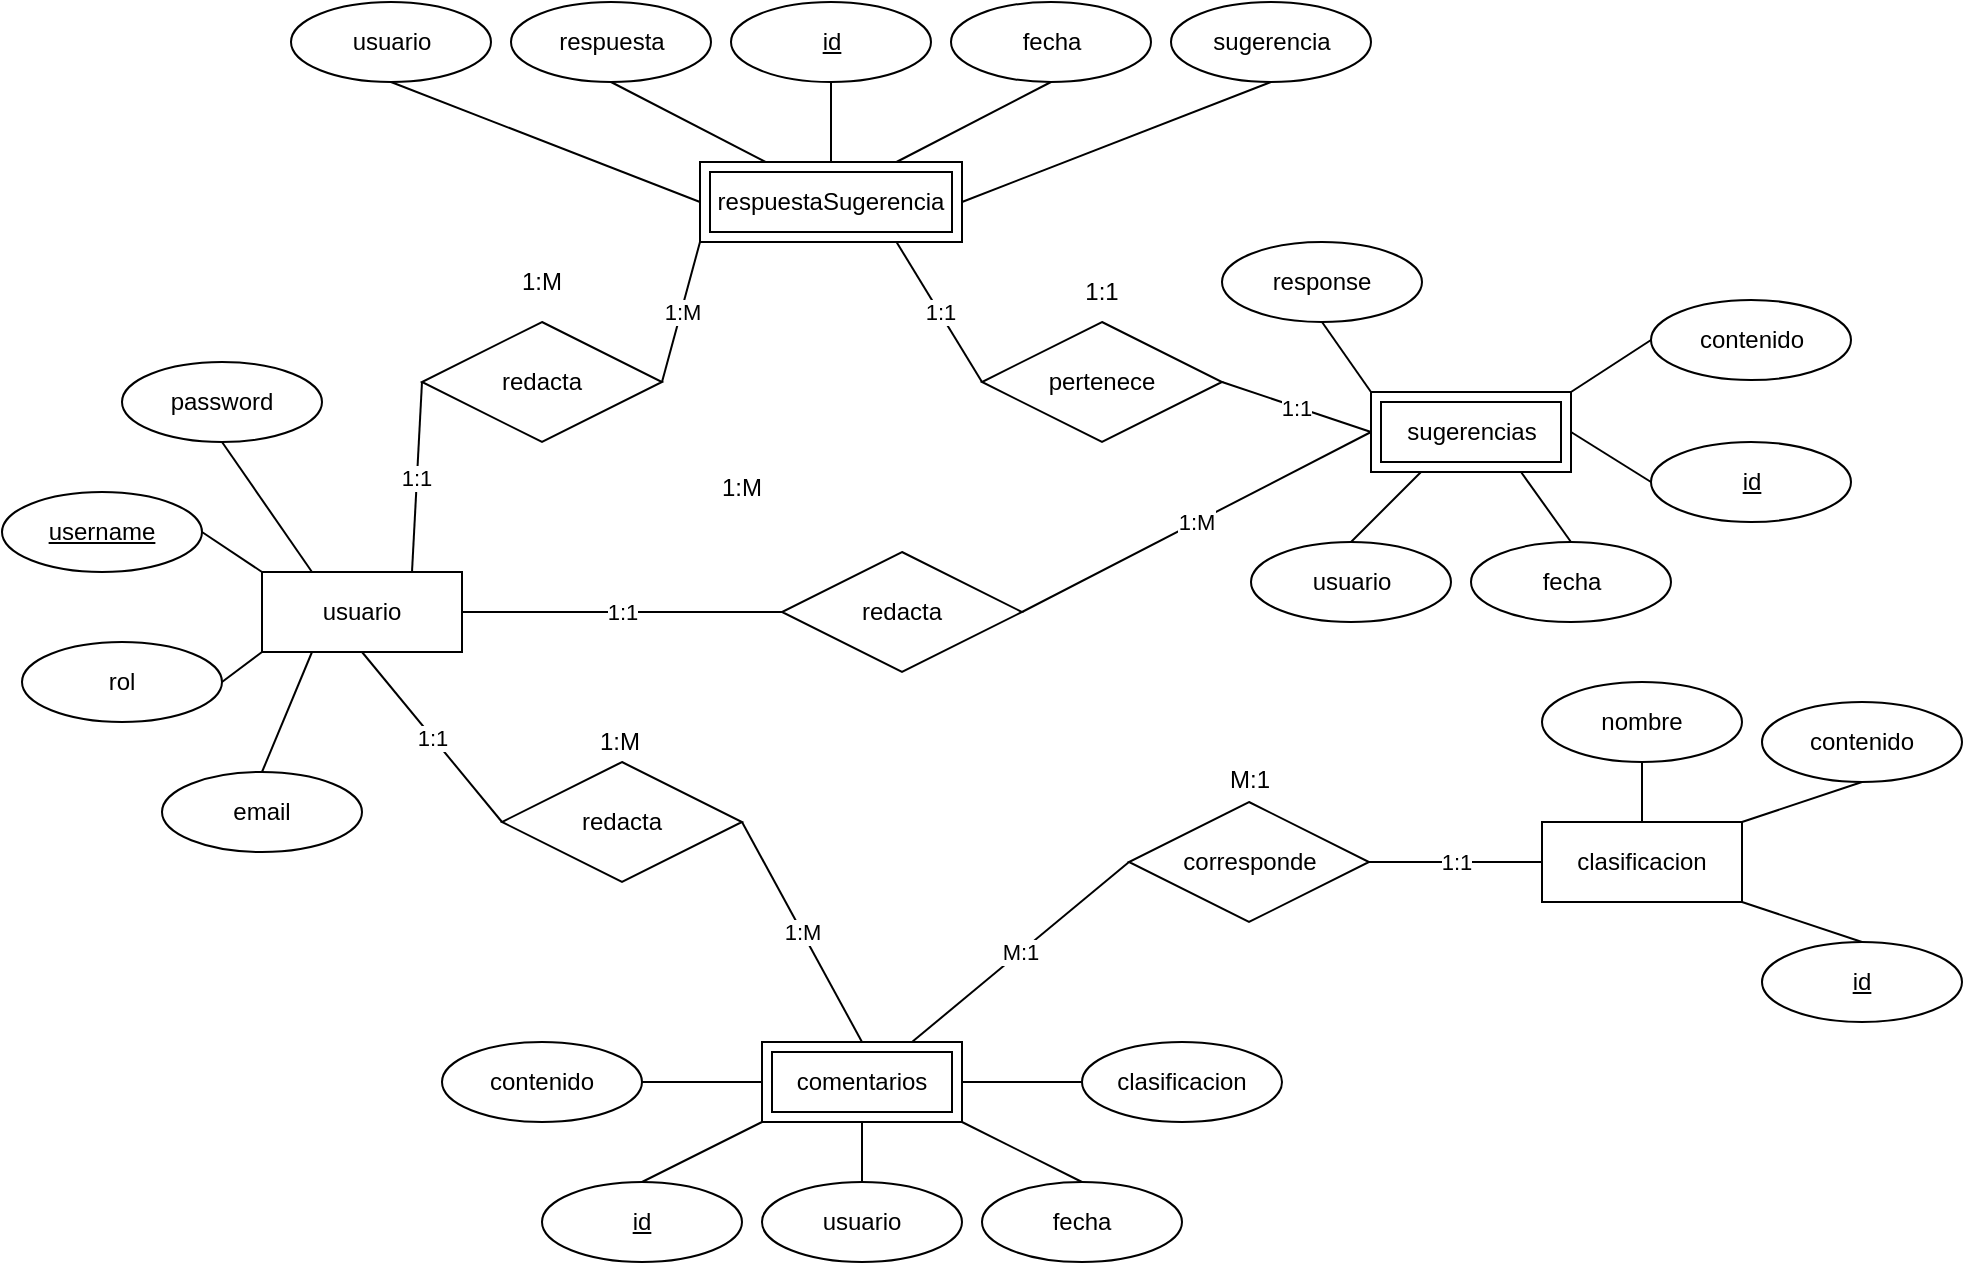 <mxfile>
    <diagram id="kJZU6UKUdUs99jVeUCL8" name="Page-1">
        <mxGraphModel dx="1840" dy="784" grid="1" gridSize="10" guides="1" tooltips="1" connect="1" arrows="1" fold="1" page="1" pageScale="1" pageWidth="850" pageHeight="1100" math="0" shadow="0">
            <root>
                <mxCell id="0"/>
                <mxCell id="1" parent="0"/>
                <mxCell id="2" value="usuario" style="whiteSpace=wrap;html=1;align=center;" parent="1" vertex="1">
                    <mxGeometry x="-100" y="335" width="100" height="40" as="geometry"/>
                </mxCell>
                <mxCell id="3" value="password" style="ellipse;whiteSpace=wrap;html=1;align=center;" parent="1" vertex="1">
                    <mxGeometry x="-170" y="230" width="100" height="40" as="geometry"/>
                </mxCell>
                <mxCell id="4" value="username" style="ellipse;whiteSpace=wrap;html=1;align=center;fontStyle=4;" parent="1" vertex="1">
                    <mxGeometry x="-230" y="295" width="100" height="40" as="geometry"/>
                </mxCell>
                <mxCell id="5" value="email" style="ellipse;whiteSpace=wrap;html=1;align=center;" parent="1" vertex="1">
                    <mxGeometry x="-150" y="435" width="100" height="40" as="geometry"/>
                </mxCell>
                <mxCell id="6" value="rol" style="ellipse;whiteSpace=wrap;html=1;align=center;" parent="1" vertex="1">
                    <mxGeometry x="-220" y="370" width="100" height="40" as="geometry"/>
                </mxCell>
                <mxCell id="7" value="" style="endArrow=none;html=1;exitX=1;exitY=0.5;exitDx=0;exitDy=0;entryX=0;entryY=0;entryDx=0;entryDy=0;" parent="1" source="4" target="2" edge="1">
                    <mxGeometry width="50" height="50" relative="1" as="geometry">
                        <mxPoint x="-70" y="435" as="sourcePoint"/>
                        <mxPoint x="-20" y="385" as="targetPoint"/>
                    </mxGeometry>
                </mxCell>
                <mxCell id="8" value="" style="endArrow=none;html=1;entryX=0.5;entryY=1;entryDx=0;entryDy=0;exitX=0.25;exitY=0;exitDx=0;exitDy=0;" parent="1" source="2" target="3" edge="1">
                    <mxGeometry width="50" height="50" relative="1" as="geometry">
                        <mxPoint x="-60" y="300" as="sourcePoint"/>
                        <mxPoint x="-20" y="385" as="targetPoint"/>
                    </mxGeometry>
                </mxCell>
                <mxCell id="9" value="" style="endArrow=none;html=1;entryX=0.5;entryY=0;entryDx=0;entryDy=0;exitX=0.25;exitY=1;exitDx=0;exitDy=0;" parent="1" source="2" target="5" edge="1">
                    <mxGeometry width="50" height="50" relative="1" as="geometry">
                        <mxPoint x="-70" y="435" as="sourcePoint"/>
                        <mxPoint x="-20" y="385" as="targetPoint"/>
                    </mxGeometry>
                </mxCell>
                <mxCell id="10" value="" style="endArrow=none;html=1;entryX=0;entryY=1;entryDx=0;entryDy=0;exitX=1;exitY=0.5;exitDx=0;exitDy=0;" parent="1" source="6" target="2" edge="1">
                    <mxGeometry width="50" height="50" relative="1" as="geometry">
                        <mxPoint x="-70" y="435" as="sourcePoint"/>
                        <mxPoint x="-20" y="385" as="targetPoint"/>
                    </mxGeometry>
                </mxCell>
                <mxCell id="11" value="clasificacion" style="whiteSpace=wrap;html=1;align=center;" parent="1" vertex="1">
                    <mxGeometry x="540" y="460" width="100" height="40" as="geometry"/>
                </mxCell>
                <mxCell id="12" value="id" style="ellipse;whiteSpace=wrap;html=1;align=center;fontStyle=4;" parent="1" vertex="1">
                    <mxGeometry x="650" y="520" width="100" height="40" as="geometry"/>
                </mxCell>
                <mxCell id="13" value="nombre" style="ellipse;whiteSpace=wrap;html=1;align=center;" parent="1" vertex="1">
                    <mxGeometry x="540" y="390" width="100" height="40" as="geometry"/>
                </mxCell>
                <mxCell id="14" value="contenido" style="ellipse;whiteSpace=wrap;html=1;align=center;" parent="1" vertex="1">
                    <mxGeometry x="650" y="400" width="100" height="40" as="geometry"/>
                </mxCell>
                <mxCell id="16" value="" style="endArrow=none;html=1;exitX=0.5;exitY=0;exitDx=0;exitDy=0;entryX=1;entryY=1;entryDx=0;entryDy=0;" parent="1" source="12" target="11" edge="1">
                    <mxGeometry width="50" height="50" relative="1" as="geometry">
                        <mxPoint x="520" y="570" as="sourcePoint"/>
                        <mxPoint x="570" y="520" as="targetPoint"/>
                    </mxGeometry>
                </mxCell>
                <mxCell id="17" value="" style="endArrow=none;html=1;entryX=0.5;entryY=1;entryDx=0;entryDy=0;exitX=0.5;exitY=0;exitDx=0;exitDy=0;" parent="1" source="11" target="13" edge="1">
                    <mxGeometry width="50" height="50" relative="1" as="geometry">
                        <mxPoint x="520" y="570" as="sourcePoint"/>
                        <mxPoint x="570" y="520" as="targetPoint"/>
                    </mxGeometry>
                </mxCell>
                <mxCell id="18" value="" style="endArrow=none;html=1;entryX=0.5;entryY=1;entryDx=0;entryDy=0;exitX=1;exitY=0;exitDx=0;exitDy=0;" parent="1" source="11" target="14" edge="1">
                    <mxGeometry width="50" height="50" relative="1" as="geometry">
                        <mxPoint x="520" y="570" as="sourcePoint"/>
                        <mxPoint x="570" y="520" as="targetPoint"/>
                    </mxGeometry>
                </mxCell>
                <mxCell id="20" value="id" style="ellipse;whiteSpace=wrap;html=1;align=center;fontStyle=4;" parent="1" vertex="1">
                    <mxGeometry x="40" y="640" width="100" height="40" as="geometry"/>
                </mxCell>
                <mxCell id="21" value="usuario" style="ellipse;whiteSpace=wrap;html=1;align=center;" parent="1" vertex="1">
                    <mxGeometry x="150" y="640" width="100" height="40" as="geometry"/>
                </mxCell>
                <mxCell id="22" value="fecha" style="ellipse;whiteSpace=wrap;html=1;align=center;" parent="1" vertex="1">
                    <mxGeometry x="260" y="640" width="100" height="40" as="geometry"/>
                </mxCell>
                <mxCell id="23" value="clasificacion" style="ellipse;whiteSpace=wrap;html=1;align=center;" parent="1" vertex="1">
                    <mxGeometry x="310" y="570" width="100" height="40" as="geometry"/>
                </mxCell>
                <mxCell id="24" value="contenido" style="ellipse;whiteSpace=wrap;html=1;align=center;" parent="1" vertex="1">
                    <mxGeometry x="-10" y="570" width="100" height="40" as="geometry"/>
                </mxCell>
                <mxCell id="25" value="" style="endArrow=none;html=1;exitX=1;exitY=0.5;exitDx=0;exitDy=0;entryX=0;entryY=0.5;entryDx=0;entryDy=0;" parent="1" source="24" edge="1">
                    <mxGeometry width="50" height="50" relative="1" as="geometry">
                        <mxPoint x="120" y="370" as="sourcePoint"/>
                        <mxPoint x="150" y="590" as="targetPoint"/>
                    </mxGeometry>
                </mxCell>
                <mxCell id="26" value="" style="endArrow=none;html=1;exitX=1;exitY=0.5;exitDx=0;exitDy=0;entryX=0;entryY=0.5;entryDx=0;entryDy=0;" parent="1" target="23" edge="1">
                    <mxGeometry width="50" height="50" relative="1" as="geometry">
                        <mxPoint x="250" y="590" as="sourcePoint"/>
                        <mxPoint x="170" y="320" as="targetPoint"/>
                    </mxGeometry>
                </mxCell>
                <mxCell id="27" value="" style="endArrow=none;html=1;entryX=0;entryY=1;entryDx=0;entryDy=0;" parent="1" edge="1">
                    <mxGeometry width="50" height="50" relative="1" as="geometry">
                        <mxPoint x="90" y="640" as="sourcePoint"/>
                        <mxPoint x="150" y="610" as="targetPoint"/>
                    </mxGeometry>
                </mxCell>
                <mxCell id="28" value="" style="endArrow=none;html=1;exitX=0.5;exitY=0;exitDx=0;exitDy=0;entryX=1;entryY=1;entryDx=0;entryDy=0;" parent="1" source="22" edge="1">
                    <mxGeometry width="50" height="50" relative="1" as="geometry">
                        <mxPoint x="120" y="370" as="sourcePoint"/>
                        <mxPoint x="250" y="610" as="targetPoint"/>
                    </mxGeometry>
                </mxCell>
                <mxCell id="29" value="" style="endArrow=none;html=1;exitX=0.5;exitY=0;exitDx=0;exitDy=0;entryX=0.5;entryY=1;entryDx=0;entryDy=0;" parent="1" source="21" edge="1">
                    <mxGeometry width="50" height="50" relative="1" as="geometry">
                        <mxPoint x="120" y="370" as="sourcePoint"/>
                        <mxPoint x="200" y="610" as="targetPoint"/>
                    </mxGeometry>
                </mxCell>
                <mxCell id="31" value="id" style="ellipse;whiteSpace=wrap;html=1;align=center;fontStyle=4;" parent="1" vertex="1">
                    <mxGeometry x="594.5" y="270" width="100" height="40" as="geometry"/>
                </mxCell>
                <mxCell id="32" value="usuario" style="ellipse;whiteSpace=wrap;html=1;align=center;" parent="1" vertex="1">
                    <mxGeometry x="394.5" y="320" width="100" height="40" as="geometry"/>
                </mxCell>
                <mxCell id="33" value="fecha" style="ellipse;whiteSpace=wrap;html=1;align=center;" parent="1" vertex="1">
                    <mxGeometry x="504.5" y="320" width="100" height="40" as="geometry"/>
                </mxCell>
                <mxCell id="34" value="contenido" style="ellipse;whiteSpace=wrap;html=1;align=center;" parent="1" vertex="1">
                    <mxGeometry x="594.5" y="199" width="100" height="40" as="geometry"/>
                </mxCell>
                <mxCell id="35" value="" style="endArrow=none;html=1;exitX=1;exitY=0;exitDx=0;exitDy=0;entryX=0;entryY=0.5;entryDx=0;entryDy=0;" parent="1" source="57" target="34" edge="1">
                    <mxGeometry width="50" height="50" relative="1" as="geometry">
                        <mxPoint x="504.5" y="245" as="sourcePoint"/>
                        <mxPoint x="491.5" y="150" as="targetPoint"/>
                    </mxGeometry>
                </mxCell>
                <mxCell id="36" value="" style="endArrow=none;html=1;exitX=1;exitY=0.5;exitDx=0;exitDy=0;entryX=0;entryY=0.5;entryDx=0;entryDy=0;" parent="1" source="57" target="31" edge="1">
                    <mxGeometry width="50" height="50" relative="1" as="geometry">
                        <mxPoint x="554.5" y="245" as="sourcePoint"/>
                        <mxPoint x="581.5" y="240" as="targetPoint"/>
                    </mxGeometry>
                </mxCell>
                <mxCell id="37" value="" style="endArrow=none;html=1;exitX=0.5;exitY=0;exitDx=0;exitDy=0;entryX=0.75;entryY=1;entryDx=0;entryDy=0;" parent="1" source="33" target="57" edge="1">
                    <mxGeometry width="50" height="50" relative="1" as="geometry">
                        <mxPoint x="441.5" y="190" as="sourcePoint"/>
                        <mxPoint x="554.5" y="285" as="targetPoint"/>
                    </mxGeometry>
                </mxCell>
                <mxCell id="38" value="" style="endArrow=none;html=1;exitX=0.5;exitY=0;exitDx=0;exitDy=0;entryX=0.25;entryY=1;entryDx=0;entryDy=0;" parent="1" source="32" target="57" edge="1">
                    <mxGeometry width="50" height="50" relative="1" as="geometry">
                        <mxPoint x="491.5" y="240" as="sourcePoint"/>
                        <mxPoint x="504.5" y="285" as="targetPoint"/>
                    </mxGeometry>
                </mxCell>
                <mxCell id="39" value="redacta" style="shape=rhombus;perimeter=rhombusPerimeter;whiteSpace=wrap;html=1;align=center;" parent="1" vertex="1">
                    <mxGeometry x="20" y="430" width="120" height="60" as="geometry"/>
                </mxCell>
                <mxCell id="40" value="1:M" style="endArrow=none;html=1;entryX=1;entryY=0.5;entryDx=0;entryDy=0;exitX=0.5;exitY=0;exitDx=0;exitDy=0;" parent="1" target="39" edge="1">
                    <mxGeometry width="50" height="50" relative="1" as="geometry">
                        <mxPoint x="200" y="570" as="sourcePoint"/>
                        <mxPoint x="350" y="550" as="targetPoint"/>
                    </mxGeometry>
                </mxCell>
                <mxCell id="41" value="1:1" style="endArrow=none;html=1;exitX=0;exitY=0.5;exitDx=0;exitDy=0;entryX=0.5;entryY=1;entryDx=0;entryDy=0;" parent="1" source="39" target="2" edge="1">
                    <mxGeometry width="50" height="50" relative="1" as="geometry">
                        <mxPoint x="300" y="300" as="sourcePoint"/>
                        <mxPoint x="350" y="250" as="targetPoint"/>
                    </mxGeometry>
                </mxCell>
                <mxCell id="42" value="corresponde" style="shape=rhombus;perimeter=rhombusPerimeter;whiteSpace=wrap;html=1;align=center;" parent="1" vertex="1">
                    <mxGeometry x="333.5" y="450" width="120" height="60" as="geometry"/>
                </mxCell>
                <mxCell id="43" value="1:1" style="endArrow=none;html=1;exitX=1;exitY=0.5;exitDx=0;exitDy=0;entryX=0;entryY=0.5;entryDx=0;entryDy=0;" parent="1" source="42" target="11" edge="1">
                    <mxGeometry width="50" height="50" relative="1" as="geometry">
                        <mxPoint x="550.0" y="460" as="sourcePoint"/>
                        <mxPoint x="550" y="240" as="targetPoint"/>
                    </mxGeometry>
                </mxCell>
                <mxCell id="45" value="M:1" style="endArrow=none;html=1;exitX=0.75;exitY=0;exitDx=0;exitDy=0;entryX=0;entryY=0.5;entryDx=0;entryDy=0;" parent="1" target="42" edge="1">
                    <mxGeometry width="50" height="50" relative="1" as="geometry">
                        <mxPoint x="225" y="570" as="sourcePoint"/>
                        <mxPoint x="480" y="250" as="targetPoint"/>
                    </mxGeometry>
                </mxCell>
                <mxCell id="46" value="redacta" style="shape=rhombus;perimeter=rhombusPerimeter;whiteSpace=wrap;html=1;align=center;" parent="1" vertex="1">
                    <mxGeometry x="160" y="325" width="120" height="60" as="geometry"/>
                </mxCell>
                <mxCell id="50" value="1:1" style="endArrow=none;html=1;exitX=1;exitY=0.5;exitDx=0;exitDy=0;entryX=0;entryY=0.5;entryDx=0;entryDy=0;" parent="1" source="2" target="46" edge="1">
                    <mxGeometry width="50" height="50" relative="1" as="geometry">
                        <mxPoint y="320" as="sourcePoint"/>
                        <mxPoint x="50" y="270" as="targetPoint"/>
                    </mxGeometry>
                </mxCell>
                <mxCell id="51" value="1:M" style="endArrow=none;html=1;exitX=1;exitY=0.5;exitDx=0;exitDy=0;entryX=0;entryY=0.5;entryDx=0;entryDy=0;" parent="1" source="46" edge="1">
                    <mxGeometry width="50" height="50" relative="1" as="geometry">
                        <mxPoint x="384.5" y="300" as="sourcePoint"/>
                        <mxPoint x="454.5" y="265" as="targetPoint"/>
                    </mxGeometry>
                </mxCell>
                <mxCell id="53" value="1:M" style="text;html=1;strokeColor=none;fillColor=none;align=center;verticalAlign=middle;whiteSpace=wrap;rounded=0;" parent="1" vertex="1">
                    <mxGeometry x="49" y="405" width="60" height="30" as="geometry"/>
                </mxCell>
                <mxCell id="54" value="1:M" style="text;html=1;strokeColor=none;fillColor=none;align=center;verticalAlign=middle;whiteSpace=wrap;rounded=0;" parent="1" vertex="1">
                    <mxGeometry x="110" y="278" width="60" height="30" as="geometry"/>
                </mxCell>
                <mxCell id="55" value="M:1" style="text;html=1;strokeColor=none;fillColor=none;align=center;verticalAlign=middle;whiteSpace=wrap;rounded=0;" parent="1" vertex="1">
                    <mxGeometry x="363.5" y="424" width="60" height="30" as="geometry"/>
                </mxCell>
                <mxCell id="56" value="comentarios" style="shape=ext;margin=3;double=1;whiteSpace=wrap;html=1;align=center;" parent="1" vertex="1">
                    <mxGeometry x="150" y="570" width="100" height="40" as="geometry"/>
                </mxCell>
                <mxCell id="57" value="sugerencias" style="shape=ext;margin=3;double=1;whiteSpace=wrap;html=1;align=center;" parent="1" vertex="1">
                    <mxGeometry x="454.5" y="245" width="100" height="40" as="geometry"/>
                </mxCell>
                <mxCell id="58" value="respuesta" style="ellipse;whiteSpace=wrap;html=1;align=center;" parent="1" vertex="1">
                    <mxGeometry x="24.5" y="50" width="100" height="40" as="geometry"/>
                </mxCell>
                <mxCell id="59" value="response" style="ellipse;whiteSpace=wrap;html=1;align=center;" parent="1" vertex="1">
                    <mxGeometry x="380" y="170" width="100" height="40" as="geometry"/>
                </mxCell>
                <mxCell id="60" value="" style="endArrow=none;html=1;entryX=0.5;entryY=1;entryDx=0;entryDy=0;exitX=0.25;exitY=0;exitDx=0;exitDy=0;" parent="1" source="62" target="58" edge="1">
                    <mxGeometry width="50" height="50" relative="1" as="geometry">
                        <mxPoint x="454.5" y="450" as="sourcePoint"/>
                        <mxPoint x="504.5" y="400" as="targetPoint"/>
                    </mxGeometry>
                </mxCell>
                <mxCell id="61" value="" style="endArrow=none;html=1;entryX=0.5;entryY=1;entryDx=0;entryDy=0;exitX=0;exitY=0;exitDx=0;exitDy=0;" parent="1" source="57" target="59" edge="1">
                    <mxGeometry width="50" height="50" relative="1" as="geometry">
                        <mxPoint x="534.5" y="430" as="sourcePoint"/>
                        <mxPoint x="584.5" y="380" as="targetPoint"/>
                    </mxGeometry>
                </mxCell>
                <mxCell id="62" value="respuestaSugerencia" style="shape=ext;margin=3;double=1;whiteSpace=wrap;html=1;align=center;" vertex="1" parent="1">
                    <mxGeometry x="119" y="130" width="131" height="40" as="geometry"/>
                </mxCell>
                <mxCell id="63" value="id" style="ellipse;whiteSpace=wrap;html=1;align=center;fontStyle=4;" vertex="1" parent="1">
                    <mxGeometry x="134.5" y="50" width="100" height="40" as="geometry"/>
                </mxCell>
                <mxCell id="64" value="usuario" style="ellipse;whiteSpace=wrap;html=1;align=center;" vertex="1" parent="1">
                    <mxGeometry x="-85.5" y="50" width="100" height="40" as="geometry"/>
                </mxCell>
                <mxCell id="65" value="sugerencia" style="ellipse;whiteSpace=wrap;html=1;align=center;" vertex="1" parent="1">
                    <mxGeometry x="354.5" y="50" width="100" height="40" as="geometry"/>
                </mxCell>
                <mxCell id="66" value="fecha" style="ellipse;whiteSpace=wrap;html=1;align=center;" vertex="1" parent="1">
                    <mxGeometry x="244.5" y="50" width="100" height="40" as="geometry"/>
                </mxCell>
                <mxCell id="67" value="" style="endArrow=none;html=1;entryX=0.5;entryY=1;entryDx=0;entryDy=0;exitX=0;exitY=0.5;exitDx=0;exitDy=0;" edge="1" parent="1" source="62" target="64">
                    <mxGeometry width="50" height="50" relative="1" as="geometry">
                        <mxPoint x="304.5" y="450" as="sourcePoint"/>
                        <mxPoint x="354.5" y="400" as="targetPoint"/>
                    </mxGeometry>
                </mxCell>
                <mxCell id="68" value="" style="endArrow=none;html=1;entryX=0.5;entryY=1;entryDx=0;entryDy=0;exitX=0.5;exitY=0;exitDx=0;exitDy=0;" edge="1" parent="1" source="62" target="63">
                    <mxGeometry width="50" height="50" relative="1" as="geometry">
                        <mxPoint x="304.5" y="420" as="sourcePoint"/>
                        <mxPoint x="354.5" y="370" as="targetPoint"/>
                    </mxGeometry>
                </mxCell>
                <mxCell id="69" value="" style="endArrow=none;html=1;entryX=0.5;entryY=1;entryDx=0;entryDy=0;exitX=0.75;exitY=0;exitDx=0;exitDy=0;" edge="1" parent="1" source="62" target="66">
                    <mxGeometry width="50" height="50" relative="1" as="geometry">
                        <mxPoint x="304.5" y="420" as="sourcePoint"/>
                        <mxPoint x="354.5" y="370" as="targetPoint"/>
                    </mxGeometry>
                </mxCell>
                <mxCell id="70" value="" style="endArrow=none;html=1;entryX=0.5;entryY=1;entryDx=0;entryDy=0;exitX=1;exitY=0.5;exitDx=0;exitDy=0;" edge="1" parent="1" source="62" target="65">
                    <mxGeometry width="50" height="50" relative="1" as="geometry">
                        <mxPoint x="304.5" y="420" as="sourcePoint"/>
                        <mxPoint x="354.5" y="370" as="targetPoint"/>
                    </mxGeometry>
                </mxCell>
                <mxCell id="71" value="redacta" style="shape=rhombus;perimeter=rhombusPerimeter;whiteSpace=wrap;html=1;align=center;" vertex="1" parent="1">
                    <mxGeometry x="-20" y="210" width="120" height="60" as="geometry"/>
                </mxCell>
                <mxCell id="72" value="1:1" style="endArrow=none;html=1;exitX=0.75;exitY=0;exitDx=0;exitDy=0;entryX=0;entryY=0.5;entryDx=0;entryDy=0;" edge="1" parent="1" source="2" target="71">
                    <mxGeometry width="50" height="50" relative="1" as="geometry">
                        <mxPoint x="250" y="410" as="sourcePoint"/>
                        <mxPoint x="300" y="360" as="targetPoint"/>
                    </mxGeometry>
                </mxCell>
                <mxCell id="73" value="1:M" style="endArrow=none;html=1;exitX=1;exitY=0.5;exitDx=0;exitDy=0;entryX=0;entryY=1;entryDx=0;entryDy=0;" edge="1" parent="1" source="71" target="62">
                    <mxGeometry width="50" height="50" relative="1" as="geometry">
                        <mxPoint x="250" y="410" as="sourcePoint"/>
                        <mxPoint x="300" y="360" as="targetPoint"/>
                    </mxGeometry>
                </mxCell>
                <mxCell id="74" value="pertenece" style="shape=rhombus;perimeter=rhombusPerimeter;whiteSpace=wrap;html=1;align=center;" vertex="1" parent="1">
                    <mxGeometry x="260" y="210" width="120" height="60" as="geometry"/>
                </mxCell>
                <mxCell id="76" value="1:1" style="endArrow=none;html=1;entryX=0.75;entryY=1;entryDx=0;entryDy=0;exitX=0;exitY=0.5;exitDx=0;exitDy=0;" edge="1" parent="1" source="74" target="62">
                    <mxGeometry width="50" height="50" relative="1" as="geometry">
                        <mxPoint x="250" y="410" as="sourcePoint"/>
                        <mxPoint x="300" y="360" as="targetPoint"/>
                    </mxGeometry>
                </mxCell>
                <mxCell id="77" value="1:1" style="endArrow=none;html=1;entryX=0;entryY=0.5;entryDx=0;entryDy=0;exitX=1;exitY=0.5;exitDx=0;exitDy=0;" edge="1" parent="1" source="74" target="57">
                    <mxGeometry width="50" height="50" relative="1" as="geometry">
                        <mxPoint x="250" y="410" as="sourcePoint"/>
                        <mxPoint x="300" y="360" as="targetPoint"/>
                    </mxGeometry>
                </mxCell>
                <mxCell id="78" value="1:M" style="text;html=1;strokeColor=none;fillColor=none;align=center;verticalAlign=middle;whiteSpace=wrap;rounded=0;" vertex="1" parent="1">
                    <mxGeometry x="10" y="175" width="60" height="30" as="geometry"/>
                </mxCell>
                <mxCell id="79" value="1:1" style="text;html=1;strokeColor=none;fillColor=none;align=center;verticalAlign=middle;whiteSpace=wrap;rounded=0;" vertex="1" parent="1">
                    <mxGeometry x="290" y="180" width="60" height="30" as="geometry"/>
                </mxCell>
            </root>
        </mxGraphModel>
    </diagram>
</mxfile>
